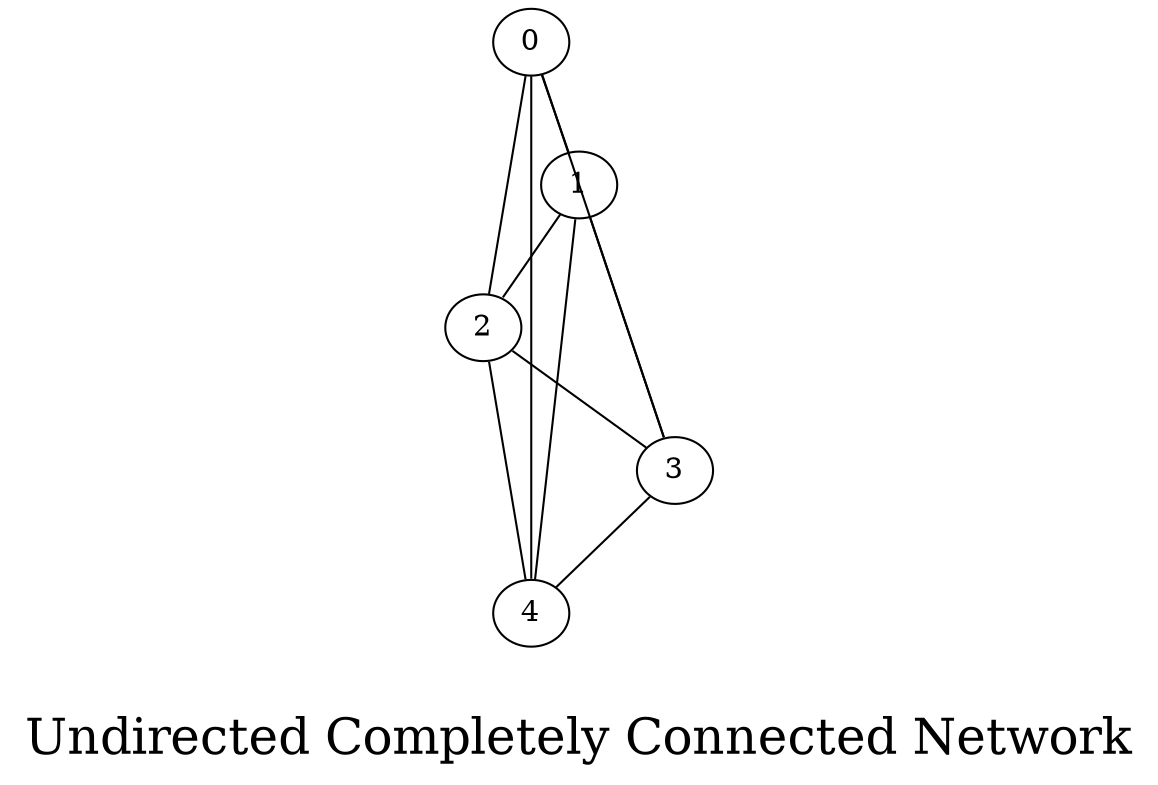 /*****
Undirected Completely Connected Network
*****/

graph G {
  graph [splines=false overlap=false]
  node  [shape=ellipse, width=0.3, height=0.3]
  0 ;
  1 ;
  2 ;
  3 ;
  4 ;
  0 -- 1;
  0 -- 2;
  0 -- 3;
  0 -- 4;
  1 -- 2;
  1 -- 3;
  1 -- 4;
  2 -- 3;
  2 -- 4;
  3 -- 4;
  label = "\nUndirected Completely Connected Network\n";  fontsize=24;
}
